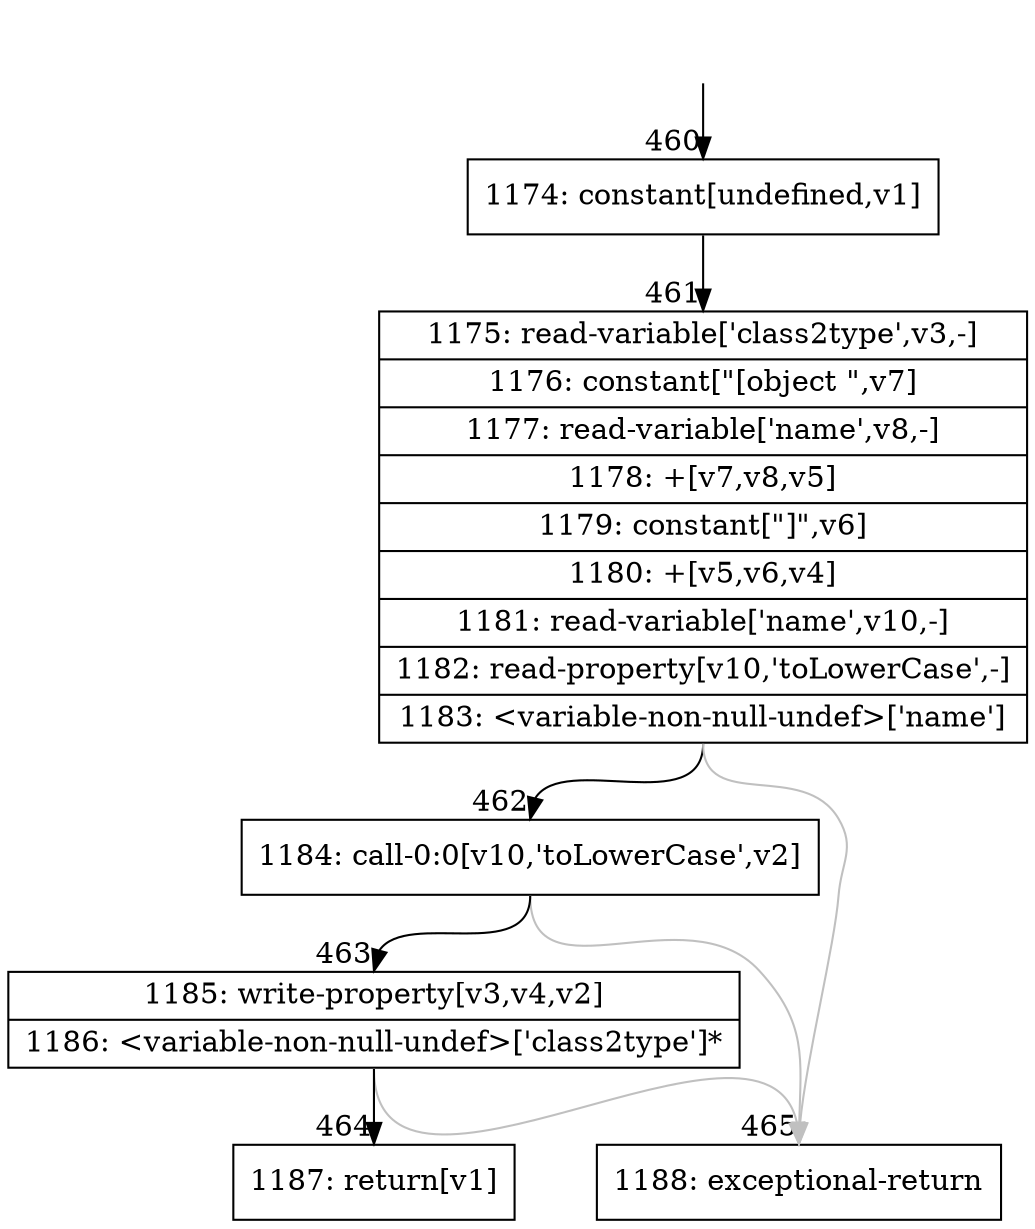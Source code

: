 digraph {
rankdir="TD"
BB_entry41[shape=none,label=""];
BB_entry41 -> BB460 [tailport=s, headport=n, headlabel="    460"]
BB460 [shape=record label="{1174: constant[undefined,v1]}" ] 
BB460 -> BB461 [tailport=s, headport=n, headlabel="      461"]
BB461 [shape=record label="{1175: read-variable['class2type',v3,-]|1176: constant[\"[object \",v7]|1177: read-variable['name',v8,-]|1178: +[v7,v8,v5]|1179: constant[\"]\",v6]|1180: +[v5,v6,v4]|1181: read-variable['name',v10,-]|1182: read-property[v10,'toLowerCase',-]|1183: \<variable-non-null-undef\>['name']}" ] 
BB461 -> BB462 [tailport=s, headport=n, headlabel="      462"]
BB461 -> BB465 [tailport=s, headport=n, color=gray, headlabel="      465"]
BB462 [shape=record label="{1184: call-0:0[v10,'toLowerCase',v2]}" ] 
BB462 -> BB463 [tailport=s, headport=n, headlabel="      463"]
BB462 -> BB465 [tailport=s, headport=n, color=gray]
BB463 [shape=record label="{1185: write-property[v3,v4,v2]|1186: \<variable-non-null-undef\>['class2type']*}" ] 
BB463 -> BB464 [tailport=s, headport=n, headlabel="      464"]
BB463 -> BB465 [tailport=s, headport=n, color=gray]
BB464 [shape=record label="{1187: return[v1]}" ] 
BB465 [shape=record label="{1188: exceptional-return}" ] 
}
